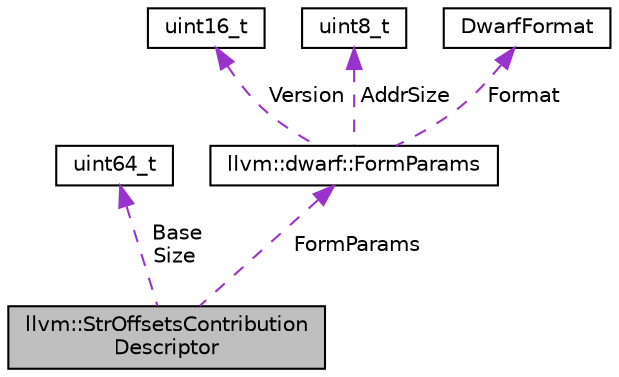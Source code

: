 digraph "llvm::StrOffsetsContributionDescriptor"
{
 // LATEX_PDF_SIZE
  bgcolor="transparent";
  edge [fontname="Helvetica",fontsize="10",labelfontname="Helvetica",labelfontsize="10"];
  node [fontname="Helvetica",fontsize="10",shape="box"];
  Node1 [label="llvm::StrOffsetsContribution\lDescriptor",height=0.2,width=0.4,color="black", fillcolor="grey75", style="filled", fontcolor="black",tooltip="Represents base address of the CU."];
  Node2 -> Node1 [dir="back",color="darkorchid3",fontsize="10",style="dashed",label=" Base\nSize" ,fontname="Helvetica"];
  Node2 [label="uint64_t",height=0.2,width=0.4,color="black",tooltip=" "];
  Node3 -> Node1 [dir="back",color="darkorchid3",fontsize="10",style="dashed",label=" FormParams" ,fontname="Helvetica"];
  Node3 [label="llvm::dwarf::FormParams",height=0.2,width=0.4,color="black",URL="$structllvm_1_1dwarf_1_1FormParams.html",tooltip="A helper struct providing information about the byte size of DW_FORM values that vary in size dependi..."];
  Node4 -> Node3 [dir="back",color="darkorchid3",fontsize="10",style="dashed",label=" Version" ,fontname="Helvetica"];
  Node4 [label="uint16_t",height=0.2,width=0.4,color="black",tooltip=" "];
  Node5 -> Node3 [dir="back",color="darkorchid3",fontsize="10",style="dashed",label=" AddrSize" ,fontname="Helvetica"];
  Node5 [label="uint8_t",height=0.2,width=0.4,color="black",tooltip=" "];
  Node6 -> Node3 [dir="back",color="darkorchid3",fontsize="10",style="dashed",label=" Format" ,fontname="Helvetica"];
  Node6 [label="DwarfFormat",height=0.2,width=0.4,color="black",tooltip=" "];
}
